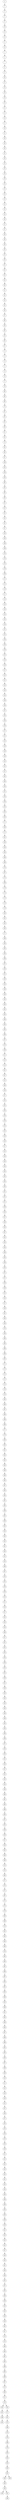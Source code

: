 digraph my_graph {
0;
1;
4;
5;
6;
16;
13;
15;
9;
10;
2;
3;
7;
8;
17;
20;
11;
14;
18;
19;
23;
21;
12;
24;
27;
28;
31;
39;
36;
40;
41;
43;
22;
25;
26;
29;
34;
32;
30;
33;
42;
35;
44;
46;
47;
37;
38;
48;
49;
50;
52;
58;
61;
62;
63;
64;
68;
51;
45;
54;
55;
56;
57;
66;
59;
65;
53;
60;
67;
72;
75;
70;
71;
74;
76;
77;
79;
86;
80;
69;
73;
81;
82;
85;
88;
91;
83;
78;
84;
89;
87;
100;
101;
104;
102;
96;
93;
98;
99;
92;
107;
90;
94;
95;
97;
103;
105;
106;
109;
110;
113;
115;
116;
108;
111;
112;
118;
117;
114;
123;
120;
124;
125;
119;
121;
122;
129;
130;
128;
132;
134;
136;
137;
135;
131;
133;
143;
144;
138;
139;
147;
153;
140;
126;
127;
141;
142;
146;
148;
149;
145;
152;
157;
162;
160;
150;
151;
154;
156;
155;
165;
163;
171;
168;
172;
161;
158;
159;
164;
166;
169;
170;
167;
175;
189;
178;
174;
173;
176;
179;
180;
181;
182;
185;
177;
186;
183;
192;
193;
188;
187;
184;
191;
190;
194;
199;
198;
195;
200;
202;
203;
206;
204;
205;
208;
197;
210;
196;
211;
213;
214;
201;
207;
212;
209;
218;
217;
215;
222;
220;
219;
216;
224;
225;
228;
229;
227;
223;
226;
230;
234;
235;
232;
233;
245;
241;
231;
221;
239;
240;
247;
248;
250;
267;
242;
243;
244;
246;
255;
249;
253;
251;
237;
236;
238;
252;
254;
257;
259;
261;
264;
256;
270;
258;
260;
263;
266;
269;
262;
271;
273;
275;
272;
274;
276;
278;
283;
286;
287;
296;
299;
268;
277;
279;
290;
265;
281;
284;
282;
280;
289;
288;
285;
297;
303;
294;
291;
295;
298;
302;
308;
305;
304;
300;
292;
301;
293;
312;
310;
306;
307;
314;
315;
319;
329;
313;
311;
316;
327;
332;
320;
318;
309;
317;
321;
322;
323;
324;
326;
325;
342;
338;
331;
328;
330;
335;
333;
343;
346;
348;
345;
334;
336;
339;
337;
344;
350;
341;
340;
347;
352;
353;
354;
358;
360;
361;
363;
366;
364;
351;
355;
349;
359;
357;
356;
362;
368;
369;
370;
375;
365;
377;
373;
371;
367;
372;
374;
378;
380;
389;
376;
382;
383;
384;
390;
379;
392;
385;
381;
388;
387;
394;
391;
393;
386;
403;
398;
401;
395;
406;
404;
407;
408;
396;
402;
405;
400;
397;
399;
409;
410;
411;
415;
418;
419;
412;
427;
428;
417;
423;
414;
416;
413;
420;
429;
421;
422;
432;
433;
435;
431;
425;
424;
430;
438;
436;
434;
440;
439;
426;
441;
443;
445;
442;
437;
448;
453;
451;
444;
446;
452;
447;
455;
458;
449;
450;
454;
456;
459;
462;
457;
470;
473;
460;
464;
461;
463;
469;
465;
466;
467;
475;
480;
471;
479;
482;
487;
488;
491;
492;
477;
481;
472;
468;
474;
476;
489;
478;
483;
484;
494;
486;
485;
496;
490;
493;
495;
497;
499;
498;
0->1
1->4
4->5
5->6
6->16
16->13
13->15
15->9
9->10
10->2
2->3
3->7
7->8
8->17
17->20
20->11
11->14
14->18
18->19
19->23
23->21
21->12
12->24
24->27
27->28
28->31
31->39
39->36
36->40
40->41
41->43
43->22
22->25
25->26
26->29
29->34
34->32
32->30
30->33
33->42
42->35
35->44
44->46
46->47
47->37
37->38
38->48
48->49
49->50
50->52
52->58
58->61
61->62
62->63
63->64
64->68
68->51
51->45
45->54
54->55
55->56
56->57
57->66
66->59
59->65
65->53
53->60
60->67
67->72
72->75
75->70
70->71
71->74
74->76
76->77
77->79
79->86
86->80
80->69
69->73
73->81
81->82
82->85
85->88
88->91
91->83
83->78
78->84
84->89
89->87
87->100
100->101
101->104
104->102
102->96
96->93
93->98
98->99
99->92
92->107
107->90
90->94
94->95
95->97
97->103
103->105
105->106
106->109
109->110
110->113
113->115
115->116
116->108
108->111
111->112
112->118
118->117
117->114
114->123
123->120
120->124
124->125
125->119
119->121
121->122
122->129
129->130
130->128
128->132
132->134
134->136
136->137
137->135
135->131
131->133
133->143
143->144
144->138
138->139
139->147
147->153
153->140
140->126
126->127
127->141
141->142
142->146
146->148
148->149
149->145
145->152
152->157
157->162
162->160
160->150
150->151
151->154
154->156
156->155
155->165
165->163
163->171
171->168
168->172
172->161
161->158
158->159
159->164
164->166
166->169
169->170
170->167
167->175
175->189
189->178
178->174
174->173
173->176
176->179
179->180
180->181
181->182
182->185
185->177
177->186
186->183
183->192
192->193
193->188
188->187
187->184
184->191
191->190
190->194
194->199
199->198
198->195
195->200
200->202
202->203
203->206
206->204
204->205
205->208
208->197
197->210
210->196
196->211
211->213
213->214
214->201
201->207
207->212
212->209
209->218
218->217
217->215
215->222
222->220
220->219
219->216
216->224
224->225
225->228
228->229
229->227
227->223
223->226
226->230
230->234
234->235
235->232
232->233
233->245
245->241
241->231
231->221
221->239
239->240
240->247
247->248
248->250
250->267
267->242
242->243
243->244
244->246
246->255
255->249
249->253
253->251
251->237
237->236
236->238
238->252
252->254
254->257
257->259
259->261
261->264
264->256
256->270
270->258
258->260
260->263
263->266
266->269
269->262
262->271
271->273
273->275
275->272
272->274
274->276
276->278
278->283
283->286
286->287
287->296
296->299
299->268
268->277
277->279
279->290
290->265
265->281
281->284
284->282
282->280
280->289
289->288
288->285
285->297
297->303
303->294
294->291
291->295
295->298
298->302
302->308
308->305
305->304
304->300
300->292
292->301
301->293
293->312
312->310
310->306
306->307
307->314
314->315
315->319
319->329
329->313
313->311
311->316
316->327
327->332
332->320
320->318
318->309
309->317
317->321
321->322
322->323
323->324
324->326
326->325
325->342
342->338
338->331
331->328
328->330
330->335
335->333
333->343
343->346
346->348
348->345
345->334
334->336
336->339
339->337
337->344
344->350
350->341
341->340
340->347
347->352
352->353
353->354
354->358
358->360
360->361
361->363
363->366
366->364
364->351
351->355
355->349
349->359
359->357
357->356
356->362
362->368
368->369
369->370
370->375
375->365
365->377
377->373
373->371
371->367
367->372
372->374
374->378
378->380
380->389
389->376
376->382
382->383
383->384
384->390
390->379
379->392
392->385
385->381
381->388
388->387
387->394
394->391
391->393
393->386
386->403
403->398
398->401
401->395
395->406
406->404
404->407
407->408
408->396
396->402
402->405
405->400
400->397
397->399
399->409
409->410
410->411
411->415
415->418
418->419
419->412
412->427
427->428
428->417
417->423
423->414
414->416
416->413
413->420
420->429
429->421
421->422
422->432
432->433
433->435
435->431
431->425
425->424
424->430
430->438
438->436
436->434
434->440
440->439
439->426
426->441
441->443
443->445
445->442
442->437
437->448
448->453
453->451
451->444
444->446
446->452
452->447
447->455
455->458
458->449
449->450
450->454
454->456
456->459
459->462
462->457
457->470
470->473
473->460
460->464
464->461
461->463
463->469
469->465
465->466
466->467
467->475
475->480
480->471
471->479
479->482
482->487
487->488
488->491
479->492
492->477
477->481
481->472
472->468
468->474
474->476
476->489
489->478
478->483
483->484
484->494
494->486
486->485
485->496
496->490
490->493
493->495
493->497
497->499
485->498
}